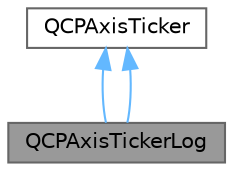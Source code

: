 digraph "QCPAxisTickerLog"
{
 // LATEX_PDF_SIZE
  bgcolor="transparent";
  edge [fontname=Helvetica,fontsize=10,labelfontname=Helvetica,labelfontsize=10];
  node [fontname=Helvetica,fontsize=10,shape=box,height=0.2,width=0.4];
  Node1 [id="Node000001",label="QCPAxisTickerLog",height=0.2,width=0.4,color="gray40", fillcolor="grey60", style="filled", fontcolor="black",tooltip="Specialized axis ticker suited for logarithmic axes."];
  Node2 -> Node1 [id="edge1_Node000001_Node000002",dir="back",color="steelblue1",style="solid",tooltip=" "];
  Node2 [id="Node000002",label="QCPAxisTicker",height=0.2,width=0.4,color="gray40", fillcolor="white", style="filled",URL="$class_q_c_p_axis_ticker.html",tooltip="The base class tick generator used by QCPAxis to create tick positions and tick labels."];
  Node2 -> Node1 [id="edge2_Node000001_Node000002",dir="back",color="steelblue1",style="solid",tooltip=" "];
}
